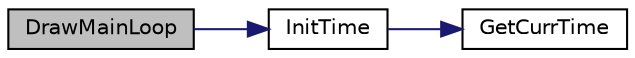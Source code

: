 digraph "DrawMainLoop"
{
 // LATEX_PDF_SIZE
  edge [fontname="Helvetica",fontsize="10",labelfontname="Helvetica",labelfontsize="10"];
  node [fontname="Helvetica",fontsize="10",shape=record];
  rankdir="LR";
  Node1 [label="DrawMainLoop",height=0.2,width=0.4,color="black", fillcolor="grey75", style="filled", fontcolor="black",tooltip=" "];
  Node1 -> Node2 [color="midnightblue",fontsize="10",style="solid",fontname="Helvetica"];
  Node2 [label="InitTime",height=0.2,width=0.4,color="black", fillcolor="white", style="filled",URL="$_main_8cpp.html#ab1f17da15e67a8b2460d5a88b7a3db6e",tooltip=" "];
  Node2 -> Node3 [color="midnightblue",fontsize="10",style="solid",fontname="Helvetica"];
  Node3 [label="GetCurrTime",height=0.2,width=0.4,color="black", fillcolor="white", style="filled",URL="$_main_8cpp.html#ad39a7313dd48cd36148d7a6ee9ba44b2",tooltip=" "];
}

